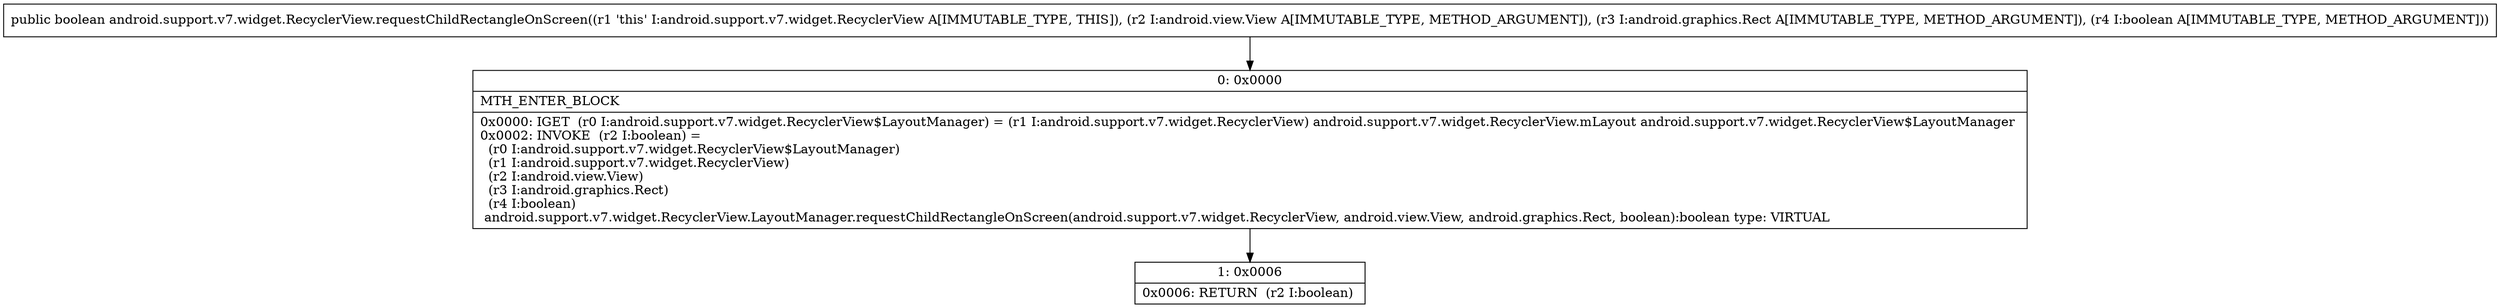 digraph "CFG forandroid.support.v7.widget.RecyclerView.requestChildRectangleOnScreen(Landroid\/view\/View;Landroid\/graphics\/Rect;Z)Z" {
Node_0 [shape=record,label="{0\:\ 0x0000|MTH_ENTER_BLOCK\l|0x0000: IGET  (r0 I:android.support.v7.widget.RecyclerView$LayoutManager) = (r1 I:android.support.v7.widget.RecyclerView) android.support.v7.widget.RecyclerView.mLayout android.support.v7.widget.RecyclerView$LayoutManager \l0x0002: INVOKE  (r2 I:boolean) = \l  (r0 I:android.support.v7.widget.RecyclerView$LayoutManager)\l  (r1 I:android.support.v7.widget.RecyclerView)\l  (r2 I:android.view.View)\l  (r3 I:android.graphics.Rect)\l  (r4 I:boolean)\l android.support.v7.widget.RecyclerView.LayoutManager.requestChildRectangleOnScreen(android.support.v7.widget.RecyclerView, android.view.View, android.graphics.Rect, boolean):boolean type: VIRTUAL \l}"];
Node_1 [shape=record,label="{1\:\ 0x0006|0x0006: RETURN  (r2 I:boolean) \l}"];
MethodNode[shape=record,label="{public boolean android.support.v7.widget.RecyclerView.requestChildRectangleOnScreen((r1 'this' I:android.support.v7.widget.RecyclerView A[IMMUTABLE_TYPE, THIS]), (r2 I:android.view.View A[IMMUTABLE_TYPE, METHOD_ARGUMENT]), (r3 I:android.graphics.Rect A[IMMUTABLE_TYPE, METHOD_ARGUMENT]), (r4 I:boolean A[IMMUTABLE_TYPE, METHOD_ARGUMENT])) }"];
MethodNode -> Node_0;
Node_0 -> Node_1;
}

